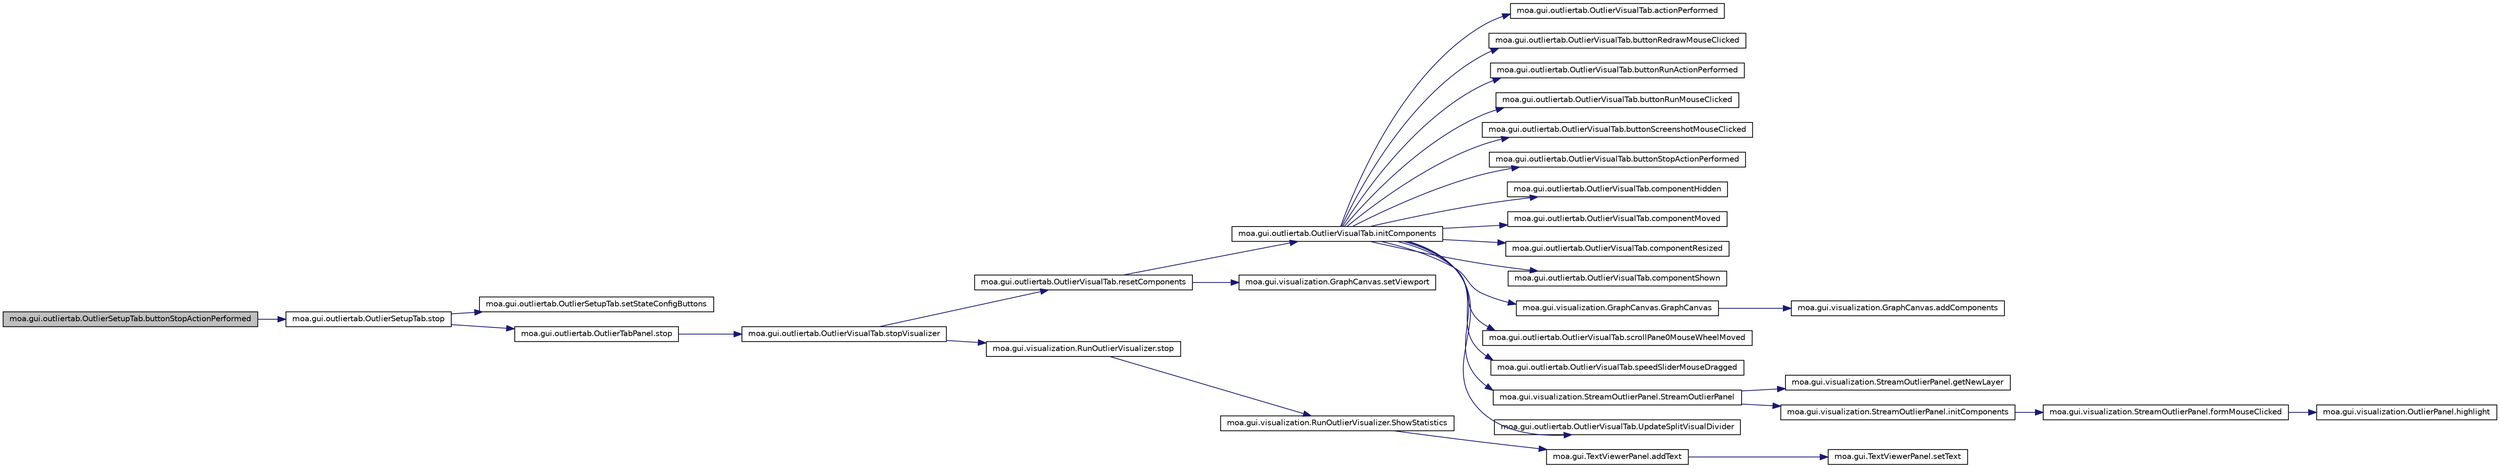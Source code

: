 digraph G
{
  edge [fontname="Helvetica",fontsize="10",labelfontname="Helvetica",labelfontsize="10"];
  node [fontname="Helvetica",fontsize="10",shape=record];
  rankdir=LR;
  Node1 [label="moa.gui.outliertab.OutlierSetupTab.buttonStopActionPerformed",height=0.2,width=0.4,color="black", fillcolor="grey75", style="filled" fontcolor="black"];
  Node1 -> Node2 [color="midnightblue",fontsize="10",style="solid",fontname="Helvetica"];
  Node2 [label="moa.gui.outliertab.OutlierSetupTab.stop",height=0.2,width=0.4,color="black", fillcolor="white", style="filled",URL="$classmoa_1_1gui_1_1outliertab_1_1OutlierSetupTab.html#a9dbd55e8b404d5b9b6130f611a163190"];
  Node2 -> Node3 [color="midnightblue",fontsize="10",style="solid",fontname="Helvetica"];
  Node3 [label="moa.gui.outliertab.OutlierSetupTab.setStateConfigButtons",height=0.2,width=0.4,color="black", fillcolor="white", style="filled",URL="$classmoa_1_1gui_1_1outliertab_1_1OutlierSetupTab.html#a6be3f98ed61b3cf599981788a9f656b5"];
  Node2 -> Node4 [color="midnightblue",fontsize="10",style="solid",fontname="Helvetica"];
  Node4 [label="moa.gui.outliertab.OutlierTabPanel.stop",height=0.2,width=0.4,color="black", fillcolor="white", style="filled",URL="$classmoa_1_1gui_1_1outliertab_1_1OutlierTabPanel.html#ad6a55ebedd0ad5ce0ba14b74226eda1b"];
  Node4 -> Node5 [color="midnightblue",fontsize="10",style="solid",fontname="Helvetica"];
  Node5 [label="moa.gui.outliertab.OutlierVisualTab.stopVisualizer",height=0.2,width=0.4,color="black", fillcolor="white", style="filled",URL="$classmoa_1_1gui_1_1outliertab_1_1OutlierVisualTab.html#ac115da828a7fc0d0409dc15be072cad1"];
  Node5 -> Node6 [color="midnightblue",fontsize="10",style="solid",fontname="Helvetica"];
  Node6 [label="moa.gui.outliertab.OutlierVisualTab.resetComponents",height=0.2,width=0.4,color="black", fillcolor="white", style="filled",URL="$classmoa_1_1gui_1_1outliertab_1_1OutlierVisualTab.html#a521e90693086c5ddaa303ac89035d29e"];
  Node6 -> Node7 [color="midnightblue",fontsize="10",style="solid",fontname="Helvetica"];
  Node7 [label="moa.gui.outliertab.OutlierVisualTab.initComponents",height=0.2,width=0.4,color="black", fillcolor="white", style="filled",URL="$classmoa_1_1gui_1_1outliertab_1_1OutlierVisualTab.html#a80554a5c0adb57d6de3e063274aaeb67",tooltip="This method is called from within the constructor to initialize the form."];
  Node7 -> Node8 [color="midnightblue",fontsize="10",style="solid",fontname="Helvetica"];
  Node8 [label="moa.gui.outliertab.OutlierVisualTab.actionPerformed",height=0.2,width=0.4,color="black", fillcolor="white", style="filled",URL="$classmoa_1_1gui_1_1outliertab_1_1OutlierVisualTab.html#ad9e4d05beafb4da13bf7b632a479bbd3"];
  Node7 -> Node9 [color="midnightblue",fontsize="10",style="solid",fontname="Helvetica"];
  Node9 [label="moa.gui.outliertab.OutlierVisualTab.buttonRedrawMouseClicked",height=0.2,width=0.4,color="black", fillcolor="white", style="filled",URL="$classmoa_1_1gui_1_1outliertab_1_1OutlierVisualTab.html#a59b7ba7fe34efa26df4b7d7023ac0f6c"];
  Node7 -> Node10 [color="midnightblue",fontsize="10",style="solid",fontname="Helvetica"];
  Node10 [label="moa.gui.outliertab.OutlierVisualTab.buttonRunActionPerformed",height=0.2,width=0.4,color="black", fillcolor="white", style="filled",URL="$classmoa_1_1gui_1_1outliertab_1_1OutlierVisualTab.html#a4aa909e5fa550763090d6c4b56b46eae"];
  Node7 -> Node11 [color="midnightblue",fontsize="10",style="solid",fontname="Helvetica"];
  Node11 [label="moa.gui.outliertab.OutlierVisualTab.buttonRunMouseClicked",height=0.2,width=0.4,color="black", fillcolor="white", style="filled",URL="$classmoa_1_1gui_1_1outliertab_1_1OutlierVisualTab.html#ab7cc76b21bfab93cb779f7377e1e1cc9"];
  Node7 -> Node12 [color="midnightblue",fontsize="10",style="solid",fontname="Helvetica"];
  Node12 [label="moa.gui.outliertab.OutlierVisualTab.buttonScreenshotMouseClicked",height=0.2,width=0.4,color="black", fillcolor="white", style="filled",URL="$classmoa_1_1gui_1_1outliertab_1_1OutlierVisualTab.html#a9e5c424e7ec9cd6f21432eca90b6c0f3"];
  Node7 -> Node13 [color="midnightblue",fontsize="10",style="solid",fontname="Helvetica"];
  Node13 [label="moa.gui.outliertab.OutlierVisualTab.buttonStopActionPerformed",height=0.2,width=0.4,color="black", fillcolor="white", style="filled",URL="$classmoa_1_1gui_1_1outliertab_1_1OutlierVisualTab.html#af0e14c029343071c6681a4123d8bb837"];
  Node7 -> Node14 [color="midnightblue",fontsize="10",style="solid",fontname="Helvetica"];
  Node14 [label="moa.gui.outliertab.OutlierVisualTab.componentHidden",height=0.2,width=0.4,color="black", fillcolor="white", style="filled",URL="$classmoa_1_1gui_1_1outliertab_1_1OutlierVisualTab.html#aa2d12c057a598139931e8c940be101e8"];
  Node7 -> Node15 [color="midnightblue",fontsize="10",style="solid",fontname="Helvetica"];
  Node15 [label="moa.gui.outliertab.OutlierVisualTab.componentMoved",height=0.2,width=0.4,color="black", fillcolor="white", style="filled",URL="$classmoa_1_1gui_1_1outliertab_1_1OutlierVisualTab.html#a4a4187b1803e08431669160d8036cdf9"];
  Node7 -> Node16 [color="midnightblue",fontsize="10",style="solid",fontname="Helvetica"];
  Node16 [label="moa.gui.outliertab.OutlierVisualTab.componentResized",height=0.2,width=0.4,color="black", fillcolor="white", style="filled",URL="$classmoa_1_1gui_1_1outliertab_1_1OutlierVisualTab.html#a91e016f8937f63edbb58c9b4c6e2971d"];
  Node7 -> Node17 [color="midnightblue",fontsize="10",style="solid",fontname="Helvetica"];
  Node17 [label="moa.gui.outliertab.OutlierVisualTab.componentShown",height=0.2,width=0.4,color="black", fillcolor="white", style="filled",URL="$classmoa_1_1gui_1_1outliertab_1_1OutlierVisualTab.html#a4f2762db3ba5798ba6c0a65d10a600b6"];
  Node7 -> Node18 [color="midnightblue",fontsize="10",style="solid",fontname="Helvetica"];
  Node18 [label="moa.gui.visualization.GraphCanvas.GraphCanvas",height=0.2,width=0.4,color="black", fillcolor="white", style="filled",URL="$classmoa_1_1gui_1_1visualization_1_1GraphCanvas.html#ad8e425bc054b5e869530878f0fab905d",tooltip="Creates new form GraphCanvas."];
  Node18 -> Node19 [color="midnightblue",fontsize="10",style="solid",fontname="Helvetica"];
  Node19 [label="moa.gui.visualization.GraphCanvas.addComponents",height=0.2,width=0.4,color="black", fillcolor="white", style="filled",URL="$classmoa_1_1gui_1_1visualization_1_1GraphCanvas.html#a50e5e95fc6607654a7a170586fd37c68"];
  Node7 -> Node20 [color="midnightblue",fontsize="10",style="solid",fontname="Helvetica"];
  Node20 [label="moa.gui.outliertab.OutlierVisualTab.scrollPane0MouseWheelMoved",height=0.2,width=0.4,color="black", fillcolor="white", style="filled",URL="$classmoa_1_1gui_1_1outliertab_1_1OutlierVisualTab.html#a46a6fe2b2b0331c29c0cfa0777978255"];
  Node7 -> Node21 [color="midnightblue",fontsize="10",style="solid",fontname="Helvetica"];
  Node21 [label="moa.gui.outliertab.OutlierVisualTab.speedSliderMouseDragged",height=0.2,width=0.4,color="black", fillcolor="white", style="filled",URL="$classmoa_1_1gui_1_1outliertab_1_1OutlierVisualTab.html#a058795d4147ff551879e2b07079c2207"];
  Node7 -> Node22 [color="midnightblue",fontsize="10",style="solid",fontname="Helvetica"];
  Node22 [label="moa.gui.visualization.StreamOutlierPanel.StreamOutlierPanel",height=0.2,width=0.4,color="black", fillcolor="white", style="filled",URL="$classmoa_1_1gui_1_1visualization_1_1StreamOutlierPanel.html#a53a128d13f0bcde3654e3fb6f794ae91"];
  Node22 -> Node23 [color="midnightblue",fontsize="10",style="solid",fontname="Helvetica"];
  Node23 [label="moa.gui.visualization.StreamOutlierPanel.getNewLayer",height=0.2,width=0.4,color="black", fillcolor="white", style="filled",URL="$classmoa_1_1gui_1_1visualization_1_1StreamOutlierPanel.html#adbb921bac2450942691a45e6531ce878"];
  Node22 -> Node24 [color="midnightblue",fontsize="10",style="solid",fontname="Helvetica"];
  Node24 [label="moa.gui.visualization.StreamOutlierPanel.initComponents",height=0.2,width=0.4,color="black", fillcolor="white", style="filled",URL="$classmoa_1_1gui_1_1visualization_1_1StreamOutlierPanel.html#a426022c50a48691f4a7eecea6aabd682",tooltip="This method is called from within the constructor to initialize the form."];
  Node24 -> Node25 [color="midnightblue",fontsize="10",style="solid",fontname="Helvetica"];
  Node25 [label="moa.gui.visualization.StreamOutlierPanel.formMouseClicked",height=0.2,width=0.4,color="black", fillcolor="white", style="filled",URL="$classmoa_1_1gui_1_1visualization_1_1StreamOutlierPanel.html#aaf16b08b7ed1db9d58e4a1d8ed18c603"];
  Node25 -> Node26 [color="midnightblue",fontsize="10",style="solid",fontname="Helvetica"];
  Node26 [label="moa.gui.visualization.OutlierPanel.highlight",height=0.2,width=0.4,color="black", fillcolor="white", style="filled",URL="$classmoa_1_1gui_1_1visualization_1_1OutlierPanel.html#a6eabfb79cb66f76217196d25cbd04e4e"];
  Node7 -> Node27 [color="midnightblue",fontsize="10",style="solid",fontname="Helvetica"];
  Node27 [label="moa.gui.outliertab.OutlierVisualTab.UpdateSplitVisualDivider",height=0.2,width=0.4,color="black", fillcolor="white", style="filled",URL="$classmoa_1_1gui_1_1outliertab_1_1OutlierVisualTab.html#ad3612cd2a524db0e34fc61ebf15dc988"];
  Node6 -> Node28 [color="midnightblue",fontsize="10",style="solid",fontname="Helvetica"];
  Node28 [label="moa.gui.visualization.GraphCanvas.setViewport",height=0.2,width=0.4,color="black", fillcolor="white", style="filled",URL="$classmoa_1_1gui_1_1visualization_1_1GraphCanvas.html#aa41a56513e7ef3ddcb855ad89ac3e871"];
  Node5 -> Node29 [color="midnightblue",fontsize="10",style="solid",fontname="Helvetica"];
  Node29 [label="moa.gui.visualization.RunOutlierVisualizer.stop",height=0.2,width=0.4,color="black", fillcolor="white", style="filled",URL="$classmoa_1_1gui_1_1visualization_1_1RunOutlierVisualizer.html#ab000d0b87aaebc8783d88b60655ed870"];
  Node29 -> Node30 [color="midnightblue",fontsize="10",style="solid",fontname="Helvetica"];
  Node30 [label="moa.gui.visualization.RunOutlierVisualizer.ShowStatistics",height=0.2,width=0.4,color="black", fillcolor="white", style="filled",URL="$classmoa_1_1gui_1_1visualization_1_1RunOutlierVisualizer.html#a44b231a463a592da6a4885ae69ef11b1"];
  Node30 -> Node31 [color="midnightblue",fontsize="10",style="solid",fontname="Helvetica"];
  Node31 [label="moa.gui.TextViewerPanel.addText",height=0.2,width=0.4,color="black", fillcolor="white", style="filled",URL="$classmoa_1_1gui_1_1TextViewerPanel.html#ac985c1592b561c42e50ff9d22ff1e917"];
  Node31 -> Node32 [color="midnightblue",fontsize="10",style="solid",fontname="Helvetica"];
  Node32 [label="moa.gui.TextViewerPanel.setText",height=0.2,width=0.4,color="black", fillcolor="white", style="filled",URL="$classmoa_1_1gui_1_1TextViewerPanel.html#ac09cb6daf98fc5b812dd330a4eeb4b11"];
}
